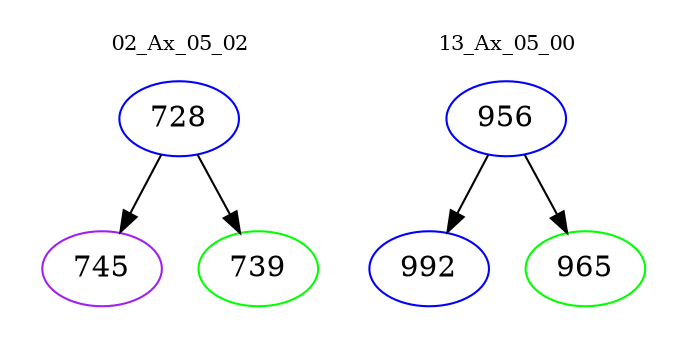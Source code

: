 digraph{
subgraph cluster_0 {
color = white
label = "02_Ax_05_02";
fontsize=10;
T0_728 [label="728", color="blue"]
T0_728 -> T0_745 [color="black"]
T0_745 [label="745", color="purple"]
T0_728 -> T0_739 [color="black"]
T0_739 [label="739", color="green"]
}
subgraph cluster_1 {
color = white
label = "13_Ax_05_00";
fontsize=10;
T1_956 [label="956", color="blue"]
T1_956 -> T1_992 [color="black"]
T1_992 [label="992", color="blue"]
T1_956 -> T1_965 [color="black"]
T1_965 [label="965", color="green"]
}
}
